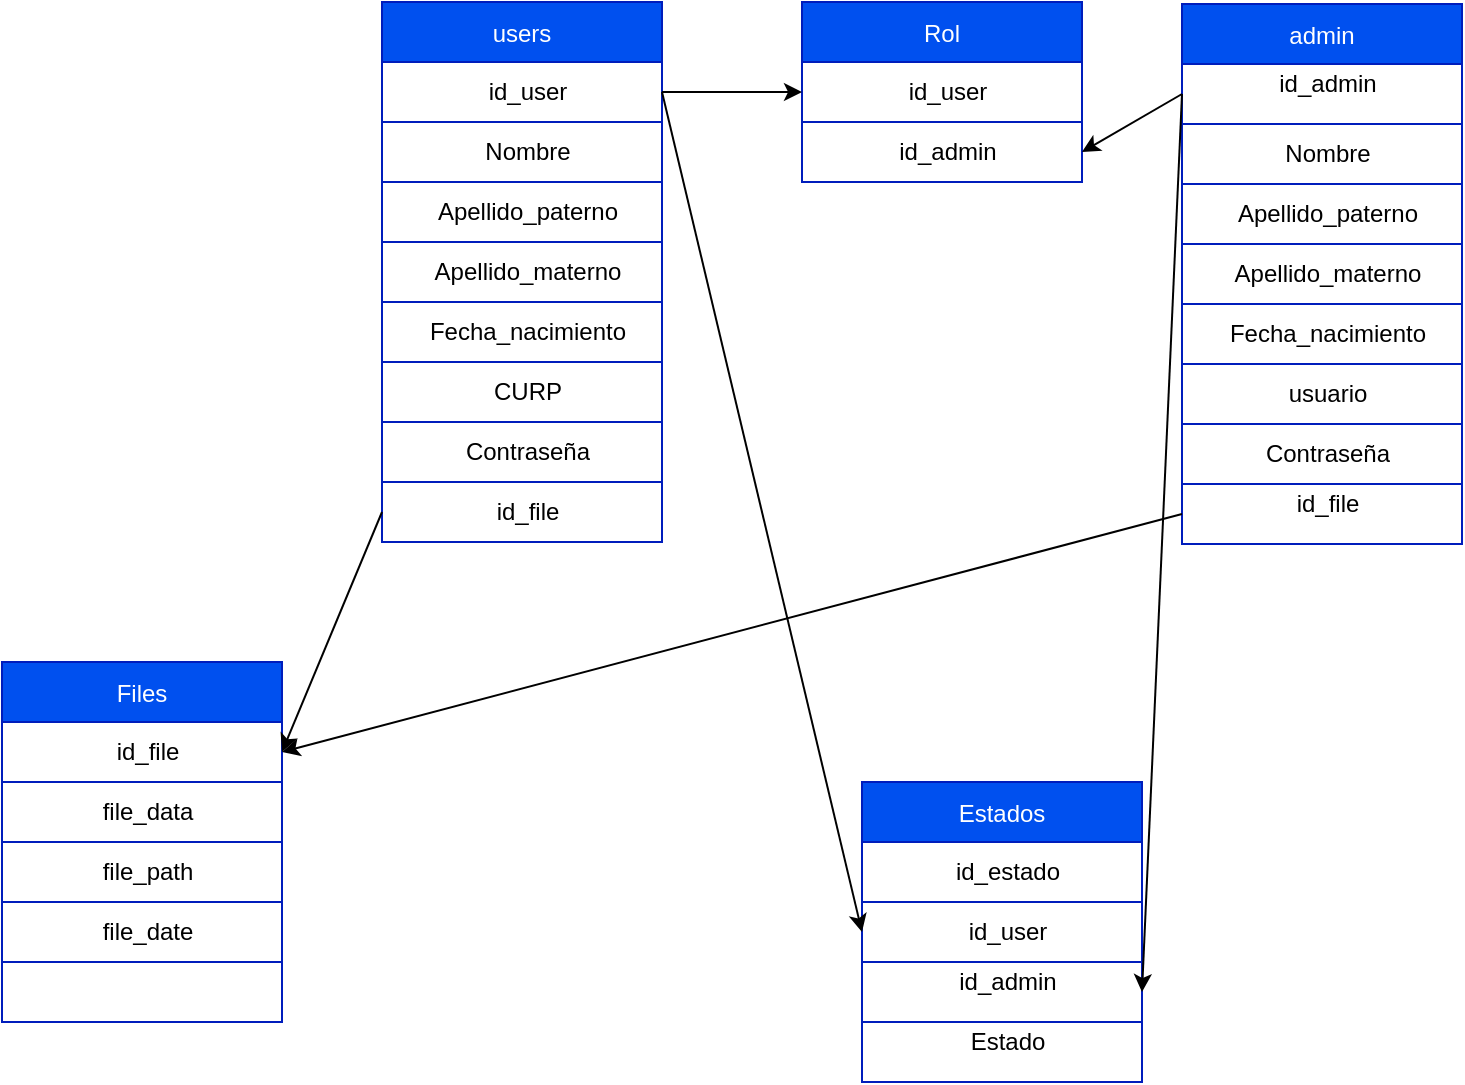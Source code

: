 <mxfile>
    <diagram id="p56Fr7Qez9DZGqFtFEtV" name="Page-1">
        <mxGraphModel dx="979" dy="662" grid="1" gridSize="10" guides="1" tooltips="1" connect="1" arrows="1" fold="1" page="1" pageScale="1" pageWidth="4681" pageHeight="3300" math="0" shadow="0">
            <root>
                <mxCell id="0"/>
                <mxCell id="1" parent="0"/>
                <mxCell id="12" value="users" style="shape=table;startSize=30;container=1;collapsible=0;childLayout=tableLayout;fixedRows=1;rowLines=1;fontStyle=0;resizeLast=0;resizeLastRow=0;align=center;labelBackgroundColor=none;labelBorderColor=none;fillColor=#0050ef;fontColor=#ffffff;strokeColor=#001DBC;" parent="1" vertex="1">
                    <mxGeometry x="2450" y="410" width="140" height="270" as="geometry"/>
                </mxCell>
                <mxCell id="13" value="" style="shape=tableRow;horizontal=0;startSize=0;swimlaneHead=0;swimlaneBody=0;top=0;left=0;bottom=0;right=0;collapsible=0;dropTarget=0;fillColor=none;points=[[0,0.5],[1,0.5]];portConstraint=eastwest;align=center;fontStyle=0;labelBackgroundColor=default;labelBorderColor=none;" parent="12" vertex="1">
                    <mxGeometry y="30" width="140" height="30" as="geometry"/>
                </mxCell>
                <mxCell id="15" value="id_user" style="shape=partialRectangle;html=1;connectable=0;fillColor=none;top=0;left=0;bottom=0;right=0;align=center;spacingLeft=6;overflow=hidden;fontStyle=0;labelBackgroundColor=default;labelBorderColor=none;" parent="13" vertex="1">
                    <mxGeometry width="140" height="30" as="geometry">
                        <mxRectangle width="140" height="30" as="alternateBounds"/>
                    </mxGeometry>
                </mxCell>
                <mxCell id="16" value="" style="shape=tableRow;horizontal=0;startSize=0;swimlaneHead=0;swimlaneBody=0;top=0;left=0;bottom=0;right=0;collapsible=0;dropTarget=0;fillColor=none;points=[[0,0.5],[1,0.5]];portConstraint=eastwest;align=center;fontStyle=0;labelBackgroundColor=default;labelBorderColor=none;" parent="12" vertex="1">
                    <mxGeometry y="60" width="140" height="30" as="geometry"/>
                </mxCell>
                <mxCell id="18" value="Nombre" style="shape=partialRectangle;html=1;connectable=0;fillColor=none;top=0;left=0;bottom=0;right=0;align=center;spacingLeft=6;overflow=hidden;fontStyle=0;labelBackgroundColor=default;labelBorderColor=none;" parent="16" vertex="1">
                    <mxGeometry width="140" height="30" as="geometry">
                        <mxRectangle width="140" height="30" as="alternateBounds"/>
                    </mxGeometry>
                </mxCell>
                <mxCell id="19" value="" style="shape=tableRow;horizontal=0;startSize=0;swimlaneHead=0;swimlaneBody=0;top=0;left=0;bottom=0;right=0;collapsible=0;dropTarget=0;fillColor=none;points=[[0,0.5],[1,0.5]];portConstraint=eastwest;align=center;fontStyle=0;labelBackgroundColor=default;labelBorderColor=none;" parent="12" vertex="1">
                    <mxGeometry y="90" width="140" height="30" as="geometry"/>
                </mxCell>
                <mxCell id="21" value="Apellido_paterno" style="shape=partialRectangle;html=1;connectable=0;fillColor=none;top=0;left=0;bottom=0;right=0;align=center;spacingLeft=6;overflow=hidden;fontStyle=0;labelBackgroundColor=default;labelBorderColor=none;" parent="19" vertex="1">
                    <mxGeometry width="140" height="30" as="geometry">
                        <mxRectangle width="140" height="30" as="alternateBounds"/>
                    </mxGeometry>
                </mxCell>
                <mxCell id="100" style="shape=tableRow;horizontal=0;startSize=0;swimlaneHead=0;swimlaneBody=0;top=0;left=0;bottom=0;right=0;collapsible=0;dropTarget=0;fillColor=none;points=[[0,0.5],[1,0.5]];portConstraint=eastwest;align=center;fontStyle=0;labelBackgroundColor=default;labelBorderColor=none;" parent="12" vertex="1">
                    <mxGeometry y="120" width="140" height="30" as="geometry"/>
                </mxCell>
                <mxCell id="101" value="Apellido_materno" style="shape=partialRectangle;html=1;connectable=0;fillColor=none;top=0;left=0;bottom=0;right=0;align=center;spacingLeft=6;overflow=hidden;fontStyle=0;labelBackgroundColor=default;labelBorderColor=none;" parent="100" vertex="1">
                    <mxGeometry width="140" height="30" as="geometry">
                        <mxRectangle width="140" height="30" as="alternateBounds"/>
                    </mxGeometry>
                </mxCell>
                <mxCell id="102" style="shape=tableRow;horizontal=0;startSize=0;swimlaneHead=0;swimlaneBody=0;top=0;left=0;bottom=0;right=0;collapsible=0;dropTarget=0;fillColor=none;points=[[0,0.5],[1,0.5]];portConstraint=eastwest;align=center;fontStyle=0;labelBackgroundColor=default;labelBorderColor=none;" parent="12" vertex="1">
                    <mxGeometry y="150" width="140" height="30" as="geometry"/>
                </mxCell>
                <mxCell id="103" value="Fecha_nacimiento" style="shape=partialRectangle;html=1;connectable=0;fillColor=none;top=0;left=0;bottom=0;right=0;align=center;spacingLeft=6;overflow=hidden;fontStyle=0;labelBackgroundColor=default;labelBorderColor=none;" parent="102" vertex="1">
                    <mxGeometry width="140" height="30" as="geometry">
                        <mxRectangle width="140" height="30" as="alternateBounds"/>
                    </mxGeometry>
                </mxCell>
                <mxCell id="104" style="shape=tableRow;horizontal=0;startSize=0;swimlaneHead=0;swimlaneBody=0;top=0;left=0;bottom=0;right=0;collapsible=0;dropTarget=0;fillColor=none;points=[[0,0.5],[1,0.5]];portConstraint=eastwest;align=center;fontStyle=0;labelBackgroundColor=default;labelBorderColor=none;" parent="12" vertex="1">
                    <mxGeometry y="180" width="140" height="30" as="geometry"/>
                </mxCell>
                <mxCell id="105" value="CURP" style="shape=partialRectangle;html=1;connectable=0;fillColor=none;top=0;left=0;bottom=0;right=0;align=center;spacingLeft=6;overflow=hidden;fontStyle=0;labelBackgroundColor=default;labelBorderColor=none;" parent="104" vertex="1">
                    <mxGeometry width="140" height="30" as="geometry">
                        <mxRectangle width="140" height="30" as="alternateBounds"/>
                    </mxGeometry>
                </mxCell>
                <mxCell id="106" style="shape=tableRow;horizontal=0;startSize=0;swimlaneHead=0;swimlaneBody=0;top=0;left=0;bottom=0;right=0;collapsible=0;dropTarget=0;fillColor=none;points=[[0,0.5],[1,0.5]];portConstraint=eastwest;align=center;fontStyle=0;labelBackgroundColor=default;labelBorderColor=none;" parent="12" vertex="1">
                    <mxGeometry y="210" width="140" height="30" as="geometry"/>
                </mxCell>
                <mxCell id="107" value="Contraseña" style="shape=partialRectangle;html=1;connectable=0;fillColor=none;top=0;left=0;bottom=0;right=0;align=center;spacingLeft=6;overflow=hidden;fontStyle=0;labelBackgroundColor=default;labelBorderColor=none;" parent="106" vertex="1">
                    <mxGeometry width="140" height="30" as="geometry">
                        <mxRectangle width="140" height="30" as="alternateBounds"/>
                    </mxGeometry>
                </mxCell>
                <mxCell id="200" style="shape=tableRow;horizontal=0;startSize=0;swimlaneHead=0;swimlaneBody=0;top=0;left=0;bottom=0;right=0;collapsible=0;dropTarget=0;fillColor=none;points=[[0,0.5],[1,0.5]];portConstraint=eastwest;align=center;fontStyle=0;labelBackgroundColor=default;labelBorderColor=none;" vertex="1" parent="12">
                    <mxGeometry y="240" width="140" height="30" as="geometry"/>
                </mxCell>
                <mxCell id="201" value="id_file" style="shape=partialRectangle;html=1;connectable=0;fillColor=none;top=0;left=0;bottom=0;right=0;align=center;spacingLeft=6;overflow=hidden;fontStyle=0;labelBackgroundColor=default;labelBorderColor=none;" vertex="1" parent="200">
                    <mxGeometry width="140" height="30" as="geometry">
                        <mxRectangle width="140" height="30" as="alternateBounds"/>
                    </mxGeometry>
                </mxCell>
                <mxCell id="108" value="Rol" style="shape=table;startSize=30;container=1;collapsible=0;childLayout=tableLayout;fixedRows=1;rowLines=1;fontStyle=0;resizeLast=0;resizeLastRow=0;align=center;labelBackgroundColor=none;labelBorderColor=none;fillColor=#0050ef;fontColor=#ffffff;strokeColor=#001DBC;" parent="1" vertex="1">
                    <mxGeometry x="2660" y="410" width="140" height="90" as="geometry"/>
                </mxCell>
                <mxCell id="109" value="" style="shape=tableRow;horizontal=0;startSize=0;swimlaneHead=0;swimlaneBody=0;top=0;left=0;bottom=0;right=0;collapsible=0;dropTarget=0;fillColor=none;points=[[0,0.5],[1,0.5]];portConstraint=eastwest;align=center;fontStyle=0;labelBackgroundColor=default;labelBorderColor=none;" parent="108" vertex="1">
                    <mxGeometry y="30" width="140" height="30" as="geometry"/>
                </mxCell>
                <mxCell id="110" value="id_user" style="shape=partialRectangle;html=1;connectable=0;fillColor=none;top=0;left=0;bottom=0;right=0;align=center;spacingLeft=6;overflow=hidden;fontStyle=0;labelBackgroundColor=default;labelBorderColor=none;" parent="109" vertex="1">
                    <mxGeometry width="140" height="30" as="geometry">
                        <mxRectangle width="140" height="30" as="alternateBounds"/>
                    </mxGeometry>
                </mxCell>
                <mxCell id="111" value="" style="shape=tableRow;horizontal=0;startSize=0;swimlaneHead=0;swimlaneBody=0;top=0;left=0;bottom=0;right=0;collapsible=0;dropTarget=0;fillColor=none;points=[[0,0.5],[1,0.5]];portConstraint=eastwest;align=center;fontStyle=0;labelBackgroundColor=default;labelBorderColor=none;" parent="108" vertex="1">
                    <mxGeometry y="60" width="140" height="30" as="geometry"/>
                </mxCell>
                <mxCell id="112" value="id_admin" style="shape=partialRectangle;html=1;connectable=0;fillColor=none;top=0;left=0;bottom=0;right=0;align=center;spacingLeft=6;overflow=hidden;fontStyle=0;labelBackgroundColor=default;labelBorderColor=none;" parent="111" vertex="1">
                    <mxGeometry width="140" height="30" as="geometry">
                        <mxRectangle width="140" height="30" as="alternateBounds"/>
                    </mxGeometry>
                </mxCell>
                <mxCell id="124" style="edgeStyle=none;html=1;exitX=1;exitY=0.5;exitDx=0;exitDy=0;entryX=0;entryY=0.5;entryDx=0;entryDy=0;" parent="1" source="13" target="109" edge="1">
                    <mxGeometry relative="1" as="geometry"/>
                </mxCell>
                <mxCell id="125" value="admin" style="shape=table;startSize=30;container=1;collapsible=0;childLayout=tableLayout;fixedRows=1;rowLines=1;fontStyle=0;resizeLast=0;resizeLastRow=0;align=center;labelBackgroundColor=none;labelBorderColor=none;fillColor=#0050ef;fontColor=#ffffff;strokeColor=#001DBC;" parent="1" vertex="1">
                    <mxGeometry x="2850" y="411" width="140" height="270" as="geometry"/>
                </mxCell>
                <mxCell id="126" value="" style="shape=tableRow;horizontal=0;startSize=0;swimlaneHead=0;swimlaneBody=0;top=0;left=0;bottom=0;right=0;collapsible=0;dropTarget=0;fillColor=none;points=[[0,0.5],[1,0.5]];portConstraint=eastwest;align=center;fontStyle=0;labelBackgroundColor=default;labelBorderColor=none;" parent="125" vertex="1">
                    <mxGeometry y="30" width="140" height="30" as="geometry"/>
                </mxCell>
                <mxCell id="127" value="id_admin&lt;div&gt;&lt;br&gt;&lt;/div&gt;" style="shape=partialRectangle;html=1;connectable=0;fillColor=none;top=0;left=0;bottom=0;right=0;align=center;spacingLeft=6;overflow=hidden;fontStyle=0;labelBackgroundColor=default;labelBorderColor=none;" parent="126" vertex="1">
                    <mxGeometry width="140" height="30" as="geometry">
                        <mxRectangle width="140" height="30" as="alternateBounds"/>
                    </mxGeometry>
                </mxCell>
                <mxCell id="128" value="" style="shape=tableRow;horizontal=0;startSize=0;swimlaneHead=0;swimlaneBody=0;top=0;left=0;bottom=0;right=0;collapsible=0;dropTarget=0;fillColor=none;points=[[0,0.5],[1,0.5]];portConstraint=eastwest;align=center;fontStyle=0;labelBackgroundColor=default;labelBorderColor=none;" parent="125" vertex="1">
                    <mxGeometry y="60" width="140" height="30" as="geometry"/>
                </mxCell>
                <mxCell id="129" value="Nombre" style="shape=partialRectangle;html=1;connectable=0;fillColor=none;top=0;left=0;bottom=0;right=0;align=center;spacingLeft=6;overflow=hidden;fontStyle=0;labelBackgroundColor=default;labelBorderColor=none;" parent="128" vertex="1">
                    <mxGeometry width="140" height="30" as="geometry">
                        <mxRectangle width="140" height="30" as="alternateBounds"/>
                    </mxGeometry>
                </mxCell>
                <mxCell id="130" value="" style="shape=tableRow;horizontal=0;startSize=0;swimlaneHead=0;swimlaneBody=0;top=0;left=0;bottom=0;right=0;collapsible=0;dropTarget=0;fillColor=none;points=[[0,0.5],[1,0.5]];portConstraint=eastwest;align=center;fontStyle=0;labelBackgroundColor=default;labelBorderColor=none;" parent="125" vertex="1">
                    <mxGeometry y="90" width="140" height="30" as="geometry"/>
                </mxCell>
                <mxCell id="131" value="Apellido_paterno" style="shape=partialRectangle;html=1;connectable=0;fillColor=none;top=0;left=0;bottom=0;right=0;align=center;spacingLeft=6;overflow=hidden;fontStyle=0;labelBackgroundColor=default;labelBorderColor=none;" parent="130" vertex="1">
                    <mxGeometry width="140" height="30" as="geometry">
                        <mxRectangle width="140" height="30" as="alternateBounds"/>
                    </mxGeometry>
                </mxCell>
                <mxCell id="132" style="shape=tableRow;horizontal=0;startSize=0;swimlaneHead=0;swimlaneBody=0;top=0;left=0;bottom=0;right=0;collapsible=0;dropTarget=0;fillColor=none;points=[[0,0.5],[1,0.5]];portConstraint=eastwest;align=center;fontStyle=0;labelBackgroundColor=default;labelBorderColor=none;" parent="125" vertex="1">
                    <mxGeometry y="120" width="140" height="30" as="geometry"/>
                </mxCell>
                <mxCell id="133" value="Apellido_materno" style="shape=partialRectangle;html=1;connectable=0;fillColor=none;top=0;left=0;bottom=0;right=0;align=center;spacingLeft=6;overflow=hidden;fontStyle=0;labelBackgroundColor=default;labelBorderColor=none;" parent="132" vertex="1">
                    <mxGeometry width="140" height="30" as="geometry">
                        <mxRectangle width="140" height="30" as="alternateBounds"/>
                    </mxGeometry>
                </mxCell>
                <mxCell id="134" style="shape=tableRow;horizontal=0;startSize=0;swimlaneHead=0;swimlaneBody=0;top=0;left=0;bottom=0;right=0;collapsible=0;dropTarget=0;fillColor=none;points=[[0,0.5],[1,0.5]];portConstraint=eastwest;align=center;fontStyle=0;labelBackgroundColor=default;labelBorderColor=none;" parent="125" vertex="1">
                    <mxGeometry y="150" width="140" height="30" as="geometry"/>
                </mxCell>
                <mxCell id="135" value="Fecha_nacimiento" style="shape=partialRectangle;html=1;connectable=0;fillColor=none;top=0;left=0;bottom=0;right=0;align=center;spacingLeft=6;overflow=hidden;fontStyle=0;labelBackgroundColor=default;labelBorderColor=none;" parent="134" vertex="1">
                    <mxGeometry width="140" height="30" as="geometry">
                        <mxRectangle width="140" height="30" as="alternateBounds"/>
                    </mxGeometry>
                </mxCell>
                <mxCell id="136" style="shape=tableRow;horizontal=0;startSize=0;swimlaneHead=0;swimlaneBody=0;top=0;left=0;bottom=0;right=0;collapsible=0;dropTarget=0;fillColor=none;points=[[0,0.5],[1,0.5]];portConstraint=eastwest;align=center;fontStyle=0;labelBackgroundColor=default;labelBorderColor=none;" parent="125" vertex="1">
                    <mxGeometry y="180" width="140" height="30" as="geometry"/>
                </mxCell>
                <mxCell id="137" value="usuario" style="shape=partialRectangle;html=1;connectable=0;fillColor=none;top=0;left=0;bottom=0;right=0;align=center;spacingLeft=6;overflow=hidden;fontStyle=0;labelBackgroundColor=default;labelBorderColor=none;" parent="136" vertex="1">
                    <mxGeometry width="140" height="30" as="geometry">
                        <mxRectangle width="140" height="30" as="alternateBounds"/>
                    </mxGeometry>
                </mxCell>
                <mxCell id="138" style="shape=tableRow;horizontal=0;startSize=0;swimlaneHead=0;swimlaneBody=0;top=0;left=0;bottom=0;right=0;collapsible=0;dropTarget=0;fillColor=none;points=[[0,0.5],[1,0.5]];portConstraint=eastwest;align=center;fontStyle=0;labelBackgroundColor=default;labelBorderColor=none;" parent="125" vertex="1">
                    <mxGeometry y="210" width="140" height="30" as="geometry"/>
                </mxCell>
                <mxCell id="139" value="Contraseña" style="shape=partialRectangle;html=1;connectable=0;fillColor=none;top=0;left=0;bottom=0;right=0;align=center;spacingLeft=6;overflow=hidden;fontStyle=0;labelBackgroundColor=default;labelBorderColor=none;" parent="138" vertex="1">
                    <mxGeometry width="140" height="30" as="geometry">
                        <mxRectangle width="140" height="30" as="alternateBounds"/>
                    </mxGeometry>
                </mxCell>
                <mxCell id="203" style="shape=tableRow;horizontal=0;startSize=0;swimlaneHead=0;swimlaneBody=0;top=0;left=0;bottom=0;right=0;collapsible=0;dropTarget=0;fillColor=none;points=[[0,0.5],[1,0.5]];portConstraint=eastwest;align=center;fontStyle=0;labelBackgroundColor=default;labelBorderColor=none;" vertex="1" parent="125">
                    <mxGeometry y="240" width="140" height="30" as="geometry"/>
                </mxCell>
                <mxCell id="204" value="id_file&lt;div&gt;&lt;br&gt;&lt;/div&gt;" style="shape=partialRectangle;html=1;connectable=0;fillColor=none;top=0;left=0;bottom=0;right=0;align=center;spacingLeft=6;overflow=hidden;fontStyle=0;labelBackgroundColor=default;labelBorderColor=none;" vertex="1" parent="203">
                    <mxGeometry width="140" height="30" as="geometry">
                        <mxRectangle width="140" height="30" as="alternateBounds"/>
                    </mxGeometry>
                </mxCell>
                <mxCell id="140" style="edgeStyle=none;html=1;exitX=0;exitY=0.5;exitDx=0;exitDy=0;entryX=1;entryY=0.5;entryDx=0;entryDy=0;" parent="1" source="126" target="111" edge="1">
                    <mxGeometry relative="1" as="geometry"/>
                </mxCell>
                <mxCell id="166" value="Files" style="shape=table;startSize=30;container=1;collapsible=0;childLayout=tableLayout;fixedRows=1;rowLines=1;fontStyle=0;resizeLast=0;resizeLastRow=0;align=center;labelBackgroundColor=none;labelBorderColor=none;fillColor=#0050ef;fontColor=#ffffff;strokeColor=#001DBC;" parent="1" vertex="1">
                    <mxGeometry x="2260" y="740" width="140" height="180" as="geometry"/>
                </mxCell>
                <mxCell id="167" value="" style="shape=tableRow;horizontal=0;startSize=0;swimlaneHead=0;swimlaneBody=0;top=0;left=0;bottom=0;right=0;collapsible=0;dropTarget=0;fillColor=none;points=[[0,0.5],[1,0.5]];portConstraint=eastwest;align=center;fontStyle=0;labelBackgroundColor=default;labelBorderColor=none;" parent="166" vertex="1">
                    <mxGeometry y="30" width="140" height="30" as="geometry"/>
                </mxCell>
                <mxCell id="168" value="id_file" style="shape=partialRectangle;html=1;connectable=0;fillColor=none;top=0;left=0;bottom=0;right=0;align=center;spacingLeft=6;overflow=hidden;fontStyle=0;labelBackgroundColor=default;labelBorderColor=none;" parent="167" vertex="1">
                    <mxGeometry width="140" height="30" as="geometry">
                        <mxRectangle width="140" height="30" as="alternateBounds"/>
                    </mxGeometry>
                </mxCell>
                <mxCell id="169" value="" style="shape=tableRow;horizontal=0;startSize=0;swimlaneHead=0;swimlaneBody=0;top=0;left=0;bottom=0;right=0;collapsible=0;dropTarget=0;fillColor=none;points=[[0,0.5],[1,0.5]];portConstraint=eastwest;align=center;fontStyle=0;labelBackgroundColor=default;labelBorderColor=none;" parent="166" vertex="1">
                    <mxGeometry y="60" width="140" height="30" as="geometry"/>
                </mxCell>
                <mxCell id="170" value="file_data" style="shape=partialRectangle;html=1;connectable=0;fillColor=none;top=0;left=0;bottom=0;right=0;align=center;spacingLeft=6;overflow=hidden;fontStyle=0;labelBackgroundColor=default;labelBorderColor=none;" parent="169" vertex="1">
                    <mxGeometry width="140" height="30" as="geometry">
                        <mxRectangle width="140" height="30" as="alternateBounds"/>
                    </mxGeometry>
                </mxCell>
                <mxCell id="171" style="shape=tableRow;horizontal=0;startSize=0;swimlaneHead=0;swimlaneBody=0;top=0;left=0;bottom=0;right=0;collapsible=0;dropTarget=0;fillColor=none;points=[[0,0.5],[1,0.5]];portConstraint=eastwest;align=center;fontStyle=0;labelBackgroundColor=default;labelBorderColor=none;" parent="166" vertex="1">
                    <mxGeometry y="90" width="140" height="30" as="geometry"/>
                </mxCell>
                <mxCell id="172" value="file_path" style="shape=partialRectangle;html=1;connectable=0;fillColor=none;top=0;left=0;bottom=0;right=0;align=center;spacingLeft=6;overflow=hidden;fontStyle=0;labelBackgroundColor=default;labelBorderColor=none;" parent="171" vertex="1">
                    <mxGeometry width="140" height="30" as="geometry">
                        <mxRectangle width="140" height="30" as="alternateBounds"/>
                    </mxGeometry>
                </mxCell>
                <mxCell id="173" style="shape=tableRow;horizontal=0;startSize=0;swimlaneHead=0;swimlaneBody=0;top=0;left=0;bottom=0;right=0;collapsible=0;dropTarget=0;fillColor=none;points=[[0,0.5],[1,0.5]];portConstraint=eastwest;align=center;fontStyle=0;labelBackgroundColor=default;labelBorderColor=none;" parent="166" vertex="1">
                    <mxGeometry y="120" width="140" height="30" as="geometry"/>
                </mxCell>
                <mxCell id="174" value="file_date" style="shape=partialRectangle;html=1;connectable=0;fillColor=none;top=0;left=0;bottom=0;right=0;align=center;spacingLeft=6;overflow=hidden;fontStyle=0;labelBackgroundColor=default;labelBorderColor=none;" parent="173" vertex="1">
                    <mxGeometry width="140" height="30" as="geometry">
                        <mxRectangle width="140" height="30" as="alternateBounds"/>
                    </mxGeometry>
                </mxCell>
                <mxCell id="175" style="shape=tableRow;horizontal=0;startSize=0;swimlaneHead=0;swimlaneBody=0;top=0;left=0;bottom=0;right=0;collapsible=0;dropTarget=0;fillColor=none;points=[[0,0.5],[1,0.5]];portConstraint=eastwest;align=center;fontStyle=0;labelBackgroundColor=default;labelBorderColor=none;" parent="166" vertex="1">
                    <mxGeometry y="150" width="140" height="30" as="geometry"/>
                </mxCell>
                <mxCell id="176" style="shape=partialRectangle;html=1;connectable=0;fillColor=none;top=0;left=0;bottom=0;right=0;align=center;spacingLeft=6;overflow=hidden;fontStyle=0;labelBackgroundColor=default;labelBorderColor=none;" parent="175" vertex="1">
                    <mxGeometry width="140" height="30" as="geometry">
                        <mxRectangle width="140" height="30" as="alternateBounds"/>
                    </mxGeometry>
                </mxCell>
                <mxCell id="177" value="Estados" style="shape=table;startSize=30;container=1;collapsible=0;childLayout=tableLayout;fixedRows=1;rowLines=1;fontStyle=0;resizeLast=0;resizeLastRow=0;align=center;labelBackgroundColor=none;labelBorderColor=none;fillColor=#0050ef;fontColor=#ffffff;strokeColor=#001DBC;" vertex="1" parent="1">
                    <mxGeometry x="2690" y="800" width="140" height="150" as="geometry"/>
                </mxCell>
                <mxCell id="178" value="" style="shape=tableRow;horizontal=0;startSize=0;swimlaneHead=0;swimlaneBody=0;top=0;left=0;bottom=0;right=0;collapsible=0;dropTarget=0;fillColor=none;points=[[0,0.5],[1,0.5]];portConstraint=eastwest;align=center;fontStyle=0;labelBackgroundColor=default;labelBorderColor=none;" vertex="1" parent="177">
                    <mxGeometry y="30" width="140" height="30" as="geometry"/>
                </mxCell>
                <mxCell id="179" value="id_estado" style="shape=partialRectangle;html=1;connectable=0;fillColor=none;top=0;left=0;bottom=0;right=0;align=center;spacingLeft=6;overflow=hidden;fontStyle=0;labelBackgroundColor=default;labelBorderColor=none;" vertex="1" parent="178">
                    <mxGeometry width="140" height="30" as="geometry">
                        <mxRectangle width="140" height="30" as="alternateBounds"/>
                    </mxGeometry>
                </mxCell>
                <mxCell id="180" value="" style="shape=tableRow;horizontal=0;startSize=0;swimlaneHead=0;swimlaneBody=0;top=0;left=0;bottom=0;right=0;collapsible=0;dropTarget=0;fillColor=none;points=[[0,0.5],[1,0.5]];portConstraint=eastwest;align=center;fontStyle=0;labelBackgroundColor=default;labelBorderColor=none;" vertex="1" parent="177">
                    <mxGeometry y="60" width="140" height="30" as="geometry"/>
                </mxCell>
                <mxCell id="181" value="id_user" style="shape=partialRectangle;html=1;connectable=0;fillColor=none;top=0;left=0;bottom=0;right=0;align=center;spacingLeft=6;overflow=hidden;fontStyle=0;labelBackgroundColor=default;labelBorderColor=none;" vertex="1" parent="180">
                    <mxGeometry width="140" height="30" as="geometry">
                        <mxRectangle width="140" height="30" as="alternateBounds"/>
                    </mxGeometry>
                </mxCell>
                <mxCell id="182" value="" style="shape=tableRow;horizontal=0;startSize=0;swimlaneHead=0;swimlaneBody=0;top=0;left=0;bottom=0;right=0;collapsible=0;dropTarget=0;fillColor=none;points=[[0,0.5],[1,0.5]];portConstraint=eastwest;align=center;fontStyle=0;labelBackgroundColor=default;labelBorderColor=none;" vertex="1" parent="177">
                    <mxGeometry y="90" width="140" height="30" as="geometry"/>
                </mxCell>
                <mxCell id="183" value="id_admin&lt;div&gt;&lt;br&gt;&lt;/div&gt;" style="shape=partialRectangle;html=1;connectable=0;fillColor=none;top=0;left=0;bottom=0;right=0;align=center;spacingLeft=6;overflow=hidden;fontStyle=0;labelBackgroundColor=default;labelBorderColor=none;" vertex="1" parent="182">
                    <mxGeometry width="140" height="30" as="geometry">
                        <mxRectangle width="140" height="30" as="alternateBounds"/>
                    </mxGeometry>
                </mxCell>
                <mxCell id="184" style="shape=tableRow;horizontal=0;startSize=0;swimlaneHead=0;swimlaneBody=0;top=0;left=0;bottom=0;right=0;collapsible=0;dropTarget=0;fillColor=none;points=[[0,0.5],[1,0.5]];portConstraint=eastwest;align=center;fontStyle=0;labelBackgroundColor=default;labelBorderColor=none;" vertex="1" parent="177">
                    <mxGeometry y="120" width="140" height="30" as="geometry"/>
                </mxCell>
                <mxCell id="185" value="Estado&lt;div&gt;&lt;br&gt;&lt;/div&gt;" style="shape=partialRectangle;html=1;connectable=0;fillColor=none;top=0;left=0;bottom=0;right=0;align=center;spacingLeft=6;overflow=hidden;fontStyle=0;labelBackgroundColor=default;labelBorderColor=none;" vertex="1" parent="184">
                    <mxGeometry width="140" height="30" as="geometry">
                        <mxRectangle width="140" height="30" as="alternateBounds"/>
                    </mxGeometry>
                </mxCell>
                <mxCell id="198" style="edgeStyle=none;html=1;exitX=1;exitY=0.5;exitDx=0;exitDy=0;entryX=0;entryY=0.5;entryDx=0;entryDy=0;" edge="1" parent="1" source="13" target="177">
                    <mxGeometry relative="1" as="geometry"/>
                </mxCell>
                <mxCell id="199" style="edgeStyle=none;html=1;exitX=0;exitY=0.5;exitDx=0;exitDy=0;entryX=1;entryY=0.5;entryDx=0;entryDy=0;" edge="1" parent="1" source="126" target="182">
                    <mxGeometry relative="1" as="geometry"/>
                </mxCell>
                <mxCell id="202" style="edgeStyle=none;html=1;exitX=0;exitY=0.5;exitDx=0;exitDy=0;entryX=1;entryY=0.5;entryDx=0;entryDy=0;" edge="1" parent="1" source="200" target="167">
                    <mxGeometry relative="1" as="geometry"/>
                </mxCell>
                <mxCell id="205" style="edgeStyle=none;html=1;exitX=0;exitY=0.5;exitDx=0;exitDy=0;entryX=1;entryY=0.5;entryDx=0;entryDy=0;" edge="1" parent="1" source="203" target="167">
                    <mxGeometry relative="1" as="geometry"/>
                </mxCell>
            </root>
        </mxGraphModel>
    </diagram>
</mxfile>